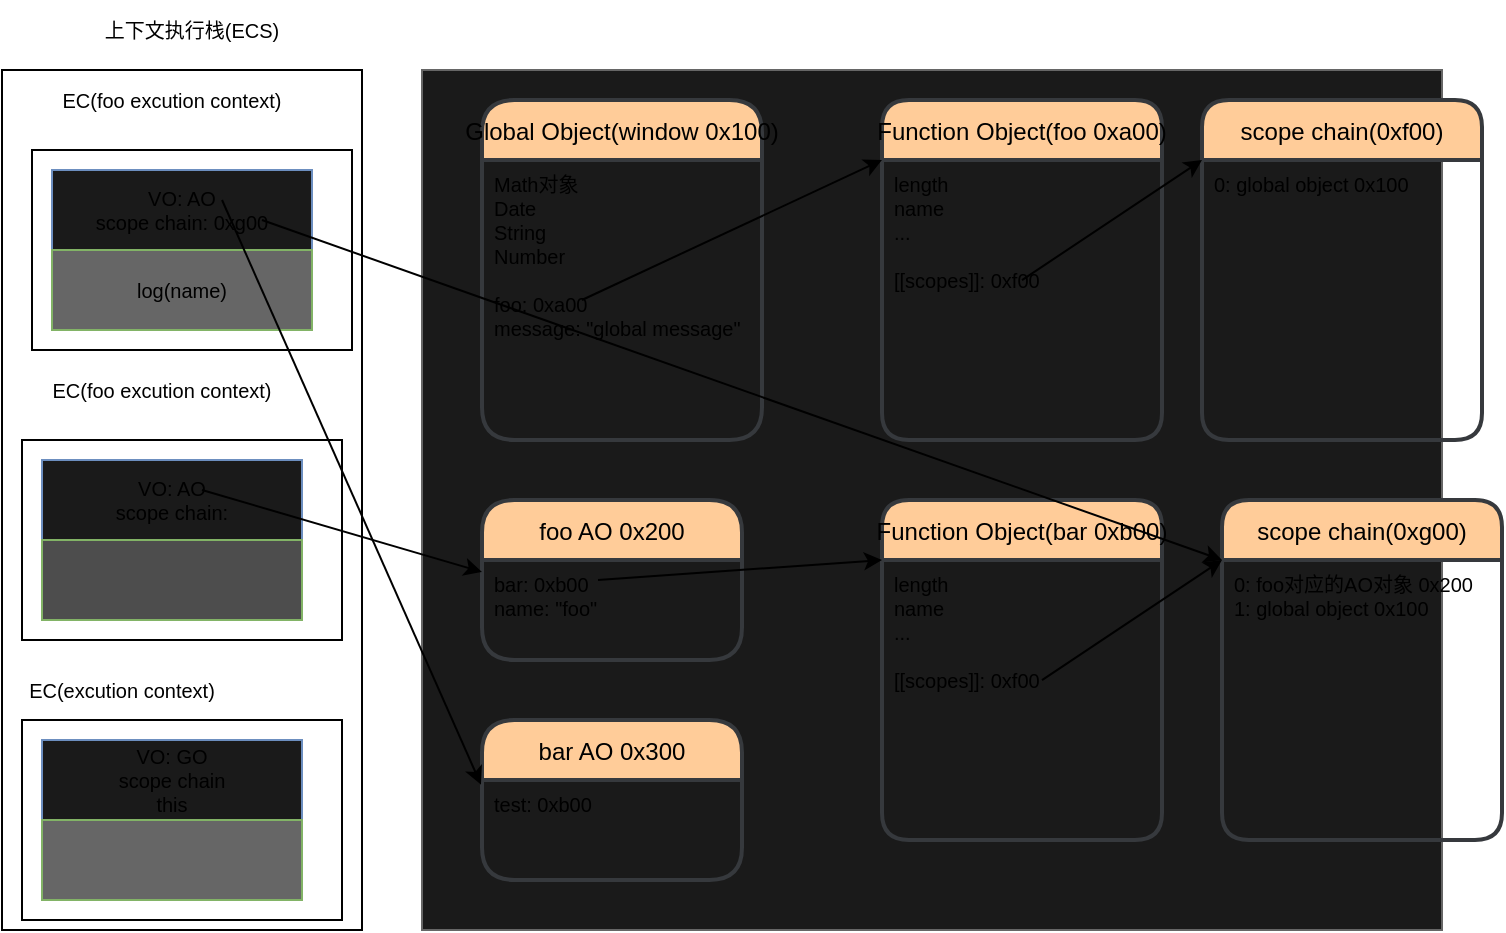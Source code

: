 <mxfile>
    <diagram id="uLGjIXd_daF9JAu25Qmv" name="函数有自己message">
        <mxGraphModel dx="735" dy="614" grid="1" gridSize="10" guides="1" tooltips="1" connect="1" arrows="1" fold="1" page="1" pageScale="1" pageWidth="827" pageHeight="1169" math="0" shadow="0">
            <root>
                <mxCell id="0"/>
                <mxCell id="1" parent="0"/>
                <mxCell id="2" value="" style="rounded=0;whiteSpace=wrap;html=1;" parent="1" vertex="1">
                    <mxGeometry x="40" y="155" width="180" height="430" as="geometry"/>
                </mxCell>
                <mxCell id="3" value="" style="rounded=0;whiteSpace=wrap;html=1;fillColor=#1A1A1A;strokeColor=#666666;fontColor=#333333;" parent="1" vertex="1">
                    <mxGeometry x="250" y="155" width="510" height="430" as="geometry"/>
                </mxCell>
                <mxCell id="14" value="Global Object(window 0x100)" style="swimlane;childLayout=stackLayout;horizontal=1;startSize=30;horizontalStack=0;rounded=1;fontSize=12;fontStyle=0;strokeWidth=2;resizeParent=0;resizeLast=1;shadow=0;dashed=0;align=center;fillColor=#ffcc99;strokeColor=#36393d;arcSize=18;" parent="1" vertex="1">
                    <mxGeometry x="280" y="170" width="140" height="170" as="geometry"/>
                </mxCell>
                <mxCell id="15" value="Math对象&#10;Date&#10;String&#10;Number&#10;&#10;foo: 0xa00&#10;message: &quot;global message&quot;" style="align=left;strokeColor=none;fillColor=none;spacingLeft=4;fontSize=10;verticalAlign=top;resizable=0;rotatable=0;part=1;" parent="14" vertex="1">
                    <mxGeometry y="30" width="140" height="140" as="geometry"/>
                </mxCell>
                <mxCell id="16" value="上下文执行栈(ECS)" style="text;html=1;strokeColor=none;fillColor=none;align=center;verticalAlign=middle;whiteSpace=wrap;rounded=0;fontSize=10;" parent="1" vertex="1">
                    <mxGeometry x="90" y="120" width="90" height="30" as="geometry"/>
                </mxCell>
                <mxCell id="17" value="" style="rounded=0;whiteSpace=wrap;html=1;fontSize=10;" parent="1" vertex="1">
                    <mxGeometry x="50" y="480" width="160" height="100" as="geometry"/>
                </mxCell>
                <mxCell id="18" value="EC(excution context)" style="text;html=1;strokeColor=none;fillColor=none;align=center;verticalAlign=middle;whiteSpace=wrap;rounded=0;fontSize=10;" parent="1" vertex="1">
                    <mxGeometry x="50" y="450" width="100" height="30" as="geometry"/>
                </mxCell>
                <mxCell id="22" value="VO: GO&lt;br&gt;scope chain&lt;br&gt;this" style="rounded=0;whiteSpace=wrap;html=1;fontSize=10;fillColor=#1A1A1A;strokeColor=#6c8ebf;" parent="1" vertex="1">
                    <mxGeometry x="60" y="490" width="130" height="40" as="geometry"/>
                </mxCell>
                <mxCell id="ojZpSLEChP-QJi4USLrU-22" value="" style="rounded=0;whiteSpace=wrap;html=1;fontSize=10;fillColor=#666666;strokeColor=#82b366;" parent="1" vertex="1">
                    <mxGeometry x="60" y="530" width="130" height="40" as="geometry"/>
                </mxCell>
                <mxCell id="23" value="Function Object(foo 0xa00)" style="swimlane;childLayout=stackLayout;horizontal=1;startSize=30;horizontalStack=0;rounded=1;fontSize=12;fontStyle=0;strokeWidth=2;resizeParent=0;resizeLast=1;shadow=0;dashed=0;align=center;fillColor=#ffcc99;strokeColor=#36393d;" parent="1" vertex="1">
                    <mxGeometry x="480" y="170" width="140" height="170" as="geometry"/>
                </mxCell>
                <mxCell id="24" value="length&#10;name&#10;...&#10;&#10;[[scopes]]: 0xf00&#10;" style="align=left;strokeColor=none;fillColor=none;spacingLeft=4;fontSize=10;verticalAlign=top;resizable=0;rotatable=0;part=1;" parent="23" vertex="1">
                    <mxGeometry y="30" width="140" height="140" as="geometry"/>
                </mxCell>
                <mxCell id="27" value="" style="endArrow=classic;html=1;entryX=0;entryY=0;entryDx=0;entryDy=0;exitX=0.357;exitY=0.5;exitDx=0;exitDy=0;exitPerimeter=0;" parent="1" source="15" target="24" edge="1">
                    <mxGeometry width="50" height="50" relative="1" as="geometry">
                        <mxPoint x="420" y="290" as="sourcePoint"/>
                        <mxPoint x="470" y="240" as="targetPoint"/>
                    </mxGeometry>
                </mxCell>
                <mxCell id="AcVOjivelgfzrduVXlxR-34" value="scope chain(0xf00)" style="swimlane;childLayout=stackLayout;horizontal=1;startSize=30;horizontalStack=0;rounded=1;fontSize=12;fontStyle=0;strokeWidth=2;resizeParent=0;resizeLast=1;shadow=0;dashed=0;align=center;fillColor=#ffcc99;strokeColor=#36393d;" parent="1" vertex="1">
                    <mxGeometry x="640" y="170" width="140" height="170" as="geometry"/>
                </mxCell>
                <mxCell id="AcVOjivelgfzrduVXlxR-35" value="0: global object 0x100" style="align=left;strokeColor=none;fillColor=none;spacingLeft=4;fontSize=10;verticalAlign=top;resizable=0;rotatable=0;part=1;" parent="AcVOjivelgfzrduVXlxR-34" vertex="1">
                    <mxGeometry y="30" width="140" height="140" as="geometry"/>
                </mxCell>
                <mxCell id="AcVOjivelgfzrduVXlxR-36" value="" style="endArrow=classic;html=1;entryX=0;entryY=0;entryDx=0;entryDy=0;exitX=0.5;exitY=0.429;exitDx=0;exitDy=0;exitPerimeter=0;" parent="1" source="24" target="AcVOjivelgfzrduVXlxR-35" edge="1">
                    <mxGeometry width="50" height="50" relative="1" as="geometry">
                        <mxPoint x="500" y="270" as="sourcePoint"/>
                        <mxPoint x="650.02" y="200" as="targetPoint"/>
                    </mxGeometry>
                </mxCell>
                <mxCell id="AcVOjivelgfzrduVXlxR-38" value="" style="rounded=0;whiteSpace=wrap;html=1;fontSize=10;" parent="1" vertex="1">
                    <mxGeometry x="50" y="340" width="160" height="100" as="geometry"/>
                </mxCell>
                <mxCell id="AcVOjivelgfzrduVXlxR-39" value="EC(foo excution context)" style="text;html=1;strokeColor=none;fillColor=none;align=center;verticalAlign=middle;whiteSpace=wrap;rounded=0;fontSize=10;" parent="1" vertex="1">
                    <mxGeometry x="60" y="300" width="120" height="30" as="geometry"/>
                </mxCell>
                <mxCell id="AcVOjivelgfzrduVXlxR-40" value="VO: AO&lt;br&gt;scope chain:" style="rounded=0;whiteSpace=wrap;html=1;fontSize=10;fillColor=#1A1A1A;strokeColor=#6c8ebf;" parent="1" vertex="1">
                    <mxGeometry x="60" y="350" width="130" height="40" as="geometry"/>
                </mxCell>
                <mxCell id="AcVOjivelgfzrduVXlxR-41" value="foo AO 0x200" style="swimlane;childLayout=stackLayout;horizontal=1;startSize=30;horizontalStack=0;rounded=1;fontSize=12;fontStyle=0;strokeWidth=2;resizeParent=0;resizeLast=1;shadow=0;dashed=0;align=center;fillColor=#ffcc99;strokeColor=#36393d;arcSize=18;" parent="1" vertex="1">
                    <mxGeometry x="280" y="370" width="130" height="80" as="geometry"/>
                </mxCell>
                <mxCell id="AcVOjivelgfzrduVXlxR-42" value="bar: 0xb00&#10;name: &quot;foo&quot;" style="align=left;strokeColor=none;fillColor=none;spacingLeft=4;fontSize=10;verticalAlign=top;resizable=0;rotatable=0;part=1;" parent="AcVOjivelgfzrduVXlxR-41" vertex="1">
                    <mxGeometry y="30" width="130" height="50" as="geometry"/>
                </mxCell>
                <mxCell id="AcVOjivelgfzrduVXlxR-43" value="Function Object(bar 0xb00)" style="swimlane;childLayout=stackLayout;horizontal=1;startSize=30;horizontalStack=0;rounded=1;fontSize=12;fontStyle=0;strokeWidth=2;resizeParent=0;resizeLast=1;shadow=0;dashed=0;align=center;fillColor=#ffcc99;strokeColor=#36393d;" parent="1" vertex="1">
                    <mxGeometry x="480" y="370" width="140" height="170" as="geometry"/>
                </mxCell>
                <mxCell id="AcVOjivelgfzrduVXlxR-44" value="length&#10;name&#10;...&#10;&#10;[[scopes]]: 0xf00&#10;" style="align=left;strokeColor=none;fillColor=none;spacingLeft=4;fontSize=10;verticalAlign=top;resizable=0;rotatable=0;part=1;" parent="AcVOjivelgfzrduVXlxR-43" vertex="1">
                    <mxGeometry y="30" width="140" height="140" as="geometry"/>
                </mxCell>
                <mxCell id="AcVOjivelgfzrduVXlxR-45" value="scope chain(0xg00)" style="swimlane;childLayout=stackLayout;horizontal=1;startSize=30;horizontalStack=0;rounded=1;fontSize=12;fontStyle=0;strokeWidth=2;resizeParent=0;resizeLast=1;shadow=0;dashed=0;align=center;fillColor=#ffcc99;strokeColor=#36393d;" parent="1" vertex="1">
                    <mxGeometry x="650" y="370" width="140" height="170" as="geometry"/>
                </mxCell>
                <mxCell id="AcVOjivelgfzrduVXlxR-46" value="0: foo对应的AO对象 0x200&#10;1: global object 0x100" style="align=left;strokeColor=none;fillColor=none;spacingLeft=4;fontSize=10;verticalAlign=top;resizable=0;rotatable=0;part=1;" parent="AcVOjivelgfzrduVXlxR-45" vertex="1">
                    <mxGeometry y="30" width="140" height="140" as="geometry"/>
                </mxCell>
                <mxCell id="AcVOjivelgfzrduVXlxR-47" value="" style="endArrow=classic;html=1;entryX=0;entryY=0;entryDx=0;entryDy=0;exitX=0.357;exitY=0.5;exitDx=0;exitDy=0;exitPerimeter=0;" parent="1" target="AcVOjivelgfzrduVXlxR-44" edge="1">
                    <mxGeometry width="50" height="50" relative="1" as="geometry">
                        <mxPoint x="338" y="410" as="sourcePoint"/>
                        <mxPoint x="488.02" y="340" as="targetPoint"/>
                    </mxGeometry>
                </mxCell>
                <mxCell id="AcVOjivelgfzrduVXlxR-48" value="" style="endArrow=classic;html=1;entryX=0;entryY=0;entryDx=0;entryDy=0;exitX=0.5;exitY=0.429;exitDx=0;exitDy=0;exitPerimeter=0;" parent="1" edge="1">
                    <mxGeometry width="50" height="50" relative="1" as="geometry">
                        <mxPoint x="560" y="460.06" as="sourcePoint"/>
                        <mxPoint x="650" y="400" as="targetPoint"/>
                    </mxGeometry>
                </mxCell>
                <mxCell id="AcVOjivelgfzrduVXlxR-49" value="" style="rounded=0;whiteSpace=wrap;html=1;fontSize=10;fillColor=#4D4D4D;strokeColor=#82b366;" parent="1" vertex="1">
                    <mxGeometry x="60" y="390" width="130" height="40" as="geometry"/>
                </mxCell>
                <mxCell id="AcVOjivelgfzrduVXlxR-51" value="bar AO 0x300" style="swimlane;childLayout=stackLayout;horizontal=1;startSize=30;horizontalStack=0;rounded=1;fontSize=12;fontStyle=0;strokeWidth=2;resizeParent=0;resizeLast=1;shadow=0;dashed=0;align=center;fillColor=#ffcc99;strokeColor=#36393d;arcSize=18;" parent="1" vertex="1">
                    <mxGeometry x="280" y="480" width="130" height="80" as="geometry"/>
                </mxCell>
                <mxCell id="AcVOjivelgfzrduVXlxR-61" style="edgeStyle=none;html=1;exitX=0;exitY=0;exitDx=0;exitDy=0;" parent="AcVOjivelgfzrduVXlxR-51" source="AcVOjivelgfzrduVXlxR-52" target="AcVOjivelgfzrduVXlxR-51" edge="1">
                    <mxGeometry relative="1" as="geometry"/>
                </mxCell>
                <mxCell id="AcVOjivelgfzrduVXlxR-52" value="test: 0xb00" style="align=left;strokeColor=none;fillColor=none;spacingLeft=4;fontSize=10;verticalAlign=top;resizable=0;rotatable=0;part=1;" parent="AcVOjivelgfzrduVXlxR-51" vertex="1">
                    <mxGeometry y="30" width="130" height="50" as="geometry"/>
                </mxCell>
                <mxCell id="AcVOjivelgfzrduVXlxR-53" value="" style="rounded=0;whiteSpace=wrap;html=1;fontSize=10;" parent="1" vertex="1">
                    <mxGeometry x="55" y="195" width="160" height="100" as="geometry"/>
                </mxCell>
                <mxCell id="AcVOjivelgfzrduVXlxR-54" value="EC(foo excution context)" style="text;html=1;strokeColor=none;fillColor=none;align=center;verticalAlign=middle;whiteSpace=wrap;rounded=0;fontSize=10;" parent="1" vertex="1">
                    <mxGeometry x="65" y="155" width="120" height="30" as="geometry"/>
                </mxCell>
                <mxCell id="AcVOjivelgfzrduVXlxR-55" value="VO: AO&lt;br&gt;scope chain: 0xg00" style="rounded=0;whiteSpace=wrap;html=1;fontSize=10;fillColor=#1A1A1A;strokeColor=#6c8ebf;" parent="1" vertex="1">
                    <mxGeometry x="65" y="205" width="130" height="40" as="geometry"/>
                </mxCell>
                <mxCell id="AcVOjivelgfzrduVXlxR-56" value="log(name)" style="rounded=0;whiteSpace=wrap;html=1;fontSize=10;fillColor=#666666;strokeColor=#82b366;" parent="1" vertex="1">
                    <mxGeometry x="65" y="245" width="130" height="40" as="geometry"/>
                </mxCell>
                <mxCell id="AcVOjivelgfzrduVXlxR-57" value="" style="endArrow=classic;html=1;exitX=0.357;exitY=0.5;exitDx=0;exitDy=0;exitPerimeter=0;" parent="1" target="AcVOjivelgfzrduVXlxR-42" edge="1">
                    <mxGeometry width="50" height="50" relative="1" as="geometry">
                        <mxPoint x="140.0" y="365" as="sourcePoint"/>
                        <mxPoint x="290.02" y="295" as="targetPoint"/>
                    </mxGeometry>
                </mxCell>
                <mxCell id="AcVOjivelgfzrduVXlxR-58" value="" style="endArrow=classic;html=1;exitX=0.654;exitY=0.375;exitDx=0;exitDy=0;exitPerimeter=0;entryX=-0.004;entryY=0.404;entryDx=0;entryDy=0;entryPerimeter=0;" parent="1" source="AcVOjivelgfzrduVXlxR-55" target="AcVOjivelgfzrduVXlxR-51" edge="1">
                    <mxGeometry width="50" height="50" relative="1" as="geometry">
                        <mxPoint x="170" y="224.51" as="sourcePoint"/>
                        <mxPoint x="310" y="265.486" as="targetPoint"/>
                    </mxGeometry>
                </mxCell>
                <mxCell id="AcVOjivelgfzrduVXlxR-62" value="" style="endArrow=classic;html=1;exitX=0.654;exitY=0.375;exitDx=0;exitDy=0;exitPerimeter=0;entryX=0;entryY=0;entryDx=0;entryDy=0;" parent="1" target="AcVOjivelgfzrduVXlxR-46" edge="1">
                    <mxGeometry width="50" height="50" relative="1" as="geometry">
                        <mxPoint x="170.0" y="230" as="sourcePoint"/>
                        <mxPoint x="299.46" y="522.32" as="targetPoint"/>
                    </mxGeometry>
                </mxCell>
            </root>
        </mxGraphModel>
    </diagram>
</mxfile>